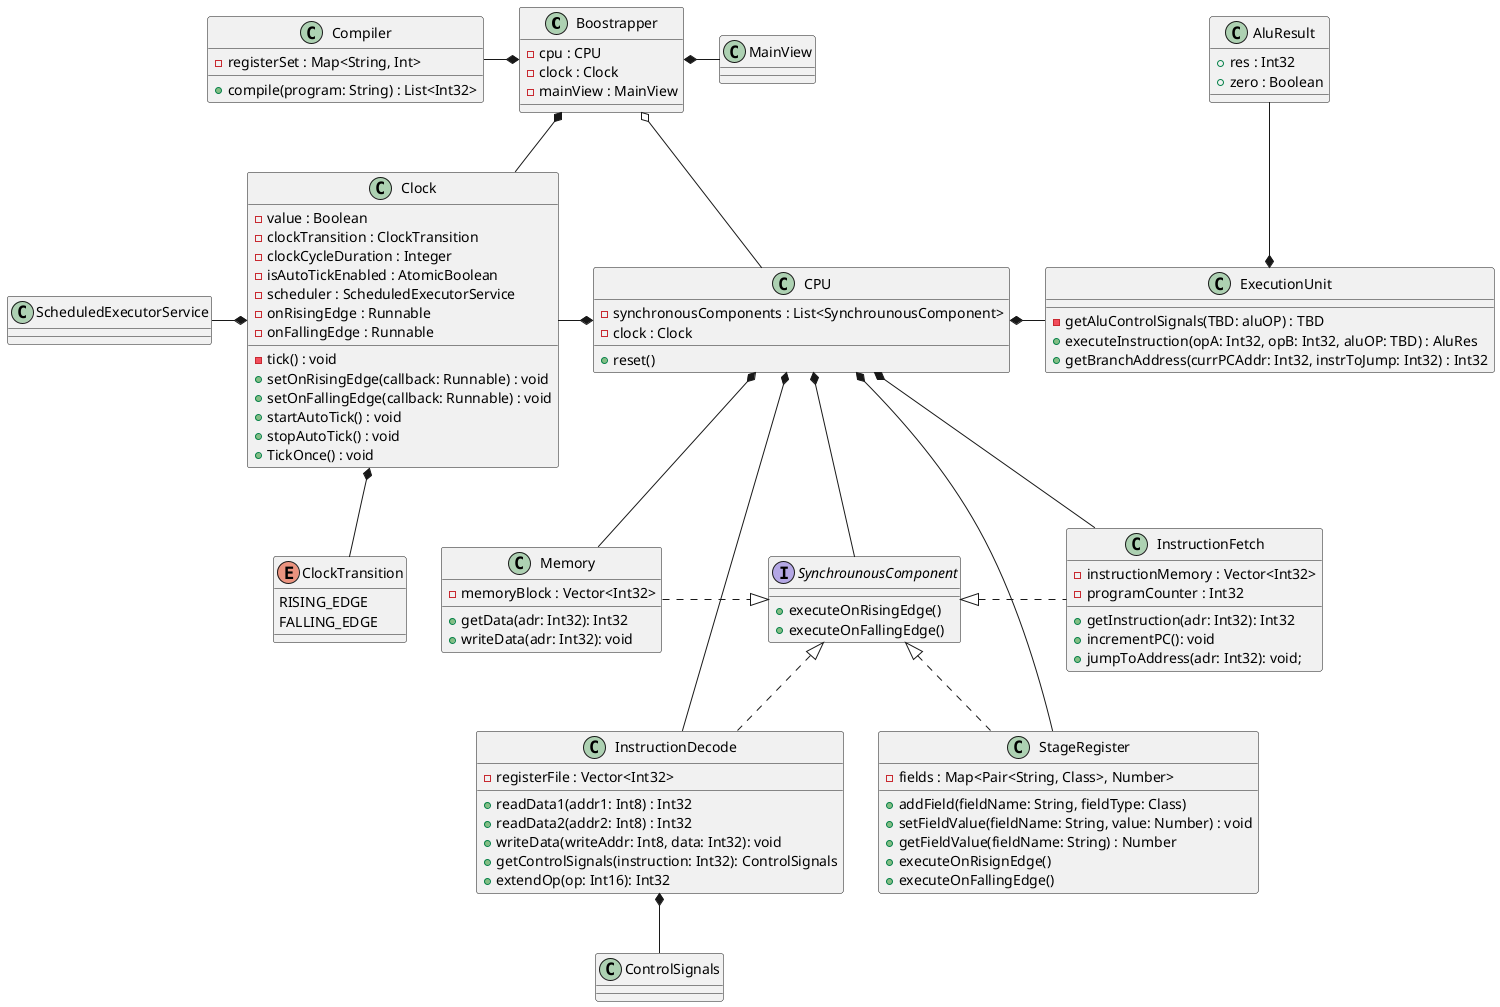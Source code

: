 @startuml CPU Simulator

Boostrapper o-- CPU
Boostrapper *-- Clock
Boostrapper *-right- MainView
Boostrapper *-left- Compiler

Clock *-- ClockTransition
Clock *-left- ScheduledExecutorService

CPU *-- SynchrounousComponent
CPU *-- InstructionFetch
CPU *-- InstructionDecode
CPU *-right- ExecutionUnit
CPU *-- Memory
CPU *-left- Clock
CPU *-- StageRegister

StageRegister .up.|> SynchrounousComponent

ExecutionUnit *-up- AluResult

InstructionDecode *-- ControlSignals 

SynchrounousComponent <|.. InstructionDecode
SynchrounousComponent <|.right. InstructionFetch
SynchrounousComponent <|.left. Memory



enum ClockTransition{
    RISING_EDGE
    FALLING_EDGE
}

class AluResult{
    + res : Int32
    + zero : Boolean
}

class ControlSignals {

}

interface SynchrounousComponent {
    + executeOnRisingEdge()
    + executeOnFallingEdge()
}

class Boostrapper {
    - cpu : CPU
    - clock : Clock
    - mainView : MainView
}

class CPU {
    - synchronousComponents : List<SynchrounousComponent>
    - clock : Clock
    + reset()
}

class Clock {
    - value : Boolean
    - clockTransition : ClockTransition
    - clockCycleDuration : Integer
    - isAutoTickEnabled : AtomicBoolean
    - scheduler : ScheduledExecutorService
    - onRisingEdge : Runnable
    - onFallingEdge : Runnable
    - tick() : void
    + setOnRisingEdge(callback: Runnable) : void
    + setOnFallingEdge(callback: Runnable) : void
    + startAutoTick() : void
    + stopAutoTick() : void
    + TickOnce() : void
}

class Memory {
    - memoryBlock : Vector<Int32>
}

class InstructionFetch {
    - instructionMemory : Vector<Int32>
    - programCounter : Int32
    + getInstruction(adr: Int32): Int32
    + incrementPC(): void
    + jumpToAddress(adr: Int32): void;
}

class InstructionDecode {
    - registerFile : Vector<Int32>
    + readData1(addr1: Int8) : Int32
    + readData2(addr2: Int8) : Int32
    + writeData(writeAddr: Int8, data: Int32): void
    + getControlSignals(instruction: Int32): ControlSignals
    + extendOp(op: Int16): Int32
}

class ExecutionUnit {
    - getAluControlSignals(TBD: aluOP) : TBD
    + executeInstruction(opA: Int32, opB: Int32, aluOP: TBD) : AluRes
    + getBranchAddress(currPCAddr: Int32, instrToJump: Int32) : Int32
}

class Memory {
    + getData(adr: Int32): Int32
    + writeData(adr: Int32): void
}

class StageRegister {
    - fields : Map<Pair<String, Class>, Number>
    + addField(fieldName: String, fieldType: Class)
    + setFieldValue(fieldName: String, value: Number) : void
    + getFieldValue(fieldName: String) : Number
    + executeOnRisignEdge()
    + executeOnFallingEdge()
}

class MainView {

}

class Compiler {
    - registerSet : Map<String, Int>
    + compile(program: String) : List<Int32>
}

@enduml